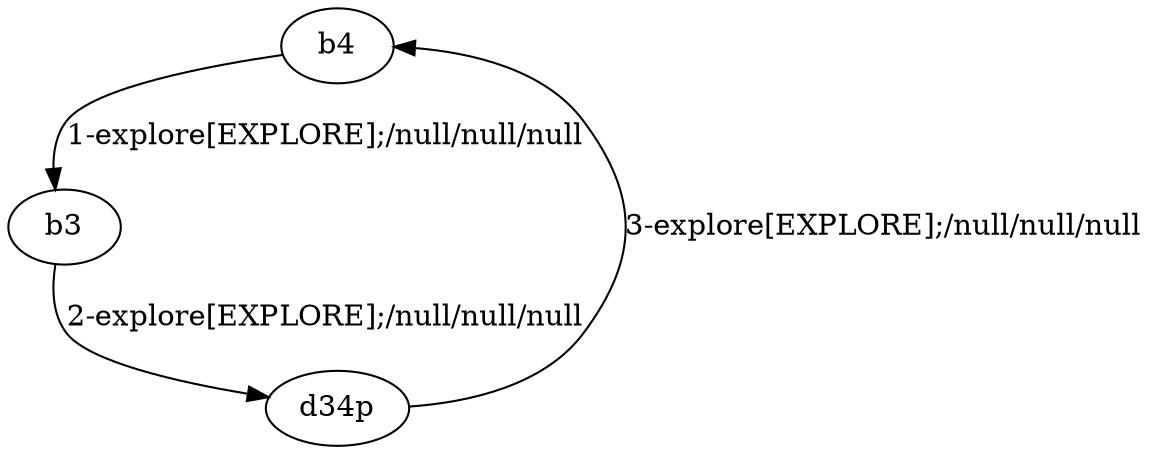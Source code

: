 # Total number of goals covered by this test: 1
# b3 --> d34p

digraph g {
"b4" -> "b3" [label = "1-explore[EXPLORE];/null/null/null"];
"b3" -> "d34p" [label = "2-explore[EXPLORE];/null/null/null"];
"d34p" -> "b4" [label = "3-explore[EXPLORE];/null/null/null"];
}
